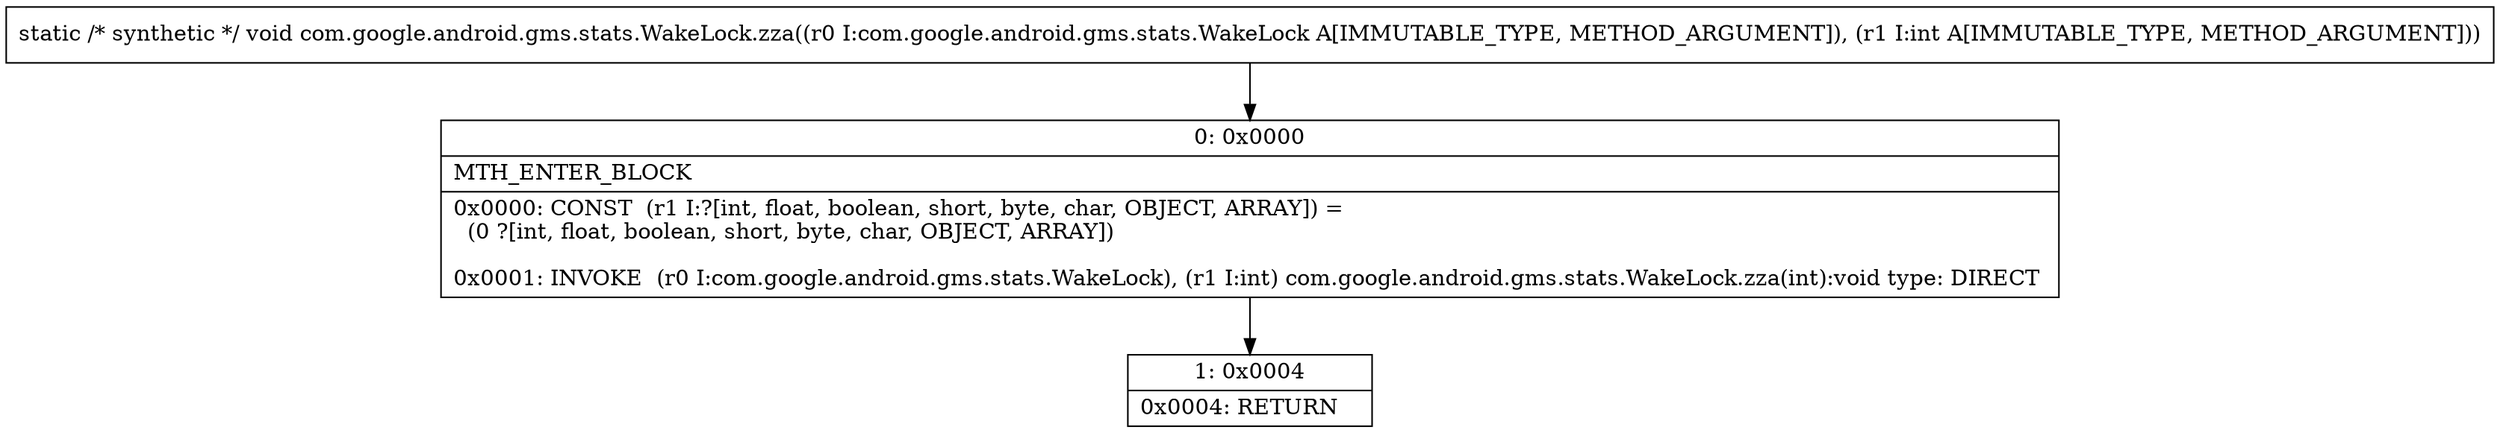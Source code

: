 digraph "CFG forcom.google.android.gms.stats.WakeLock.zza(Lcom\/google\/android\/gms\/stats\/WakeLock;I)V" {
Node_0 [shape=record,label="{0\:\ 0x0000|MTH_ENTER_BLOCK\l|0x0000: CONST  (r1 I:?[int, float, boolean, short, byte, char, OBJECT, ARRAY]) = \l  (0 ?[int, float, boolean, short, byte, char, OBJECT, ARRAY])\l \l0x0001: INVOKE  (r0 I:com.google.android.gms.stats.WakeLock), (r1 I:int) com.google.android.gms.stats.WakeLock.zza(int):void type: DIRECT \l}"];
Node_1 [shape=record,label="{1\:\ 0x0004|0x0004: RETURN   \l}"];
MethodNode[shape=record,label="{static \/* synthetic *\/ void com.google.android.gms.stats.WakeLock.zza((r0 I:com.google.android.gms.stats.WakeLock A[IMMUTABLE_TYPE, METHOD_ARGUMENT]), (r1 I:int A[IMMUTABLE_TYPE, METHOD_ARGUMENT])) }"];
MethodNode -> Node_0;
Node_0 -> Node_1;
}

